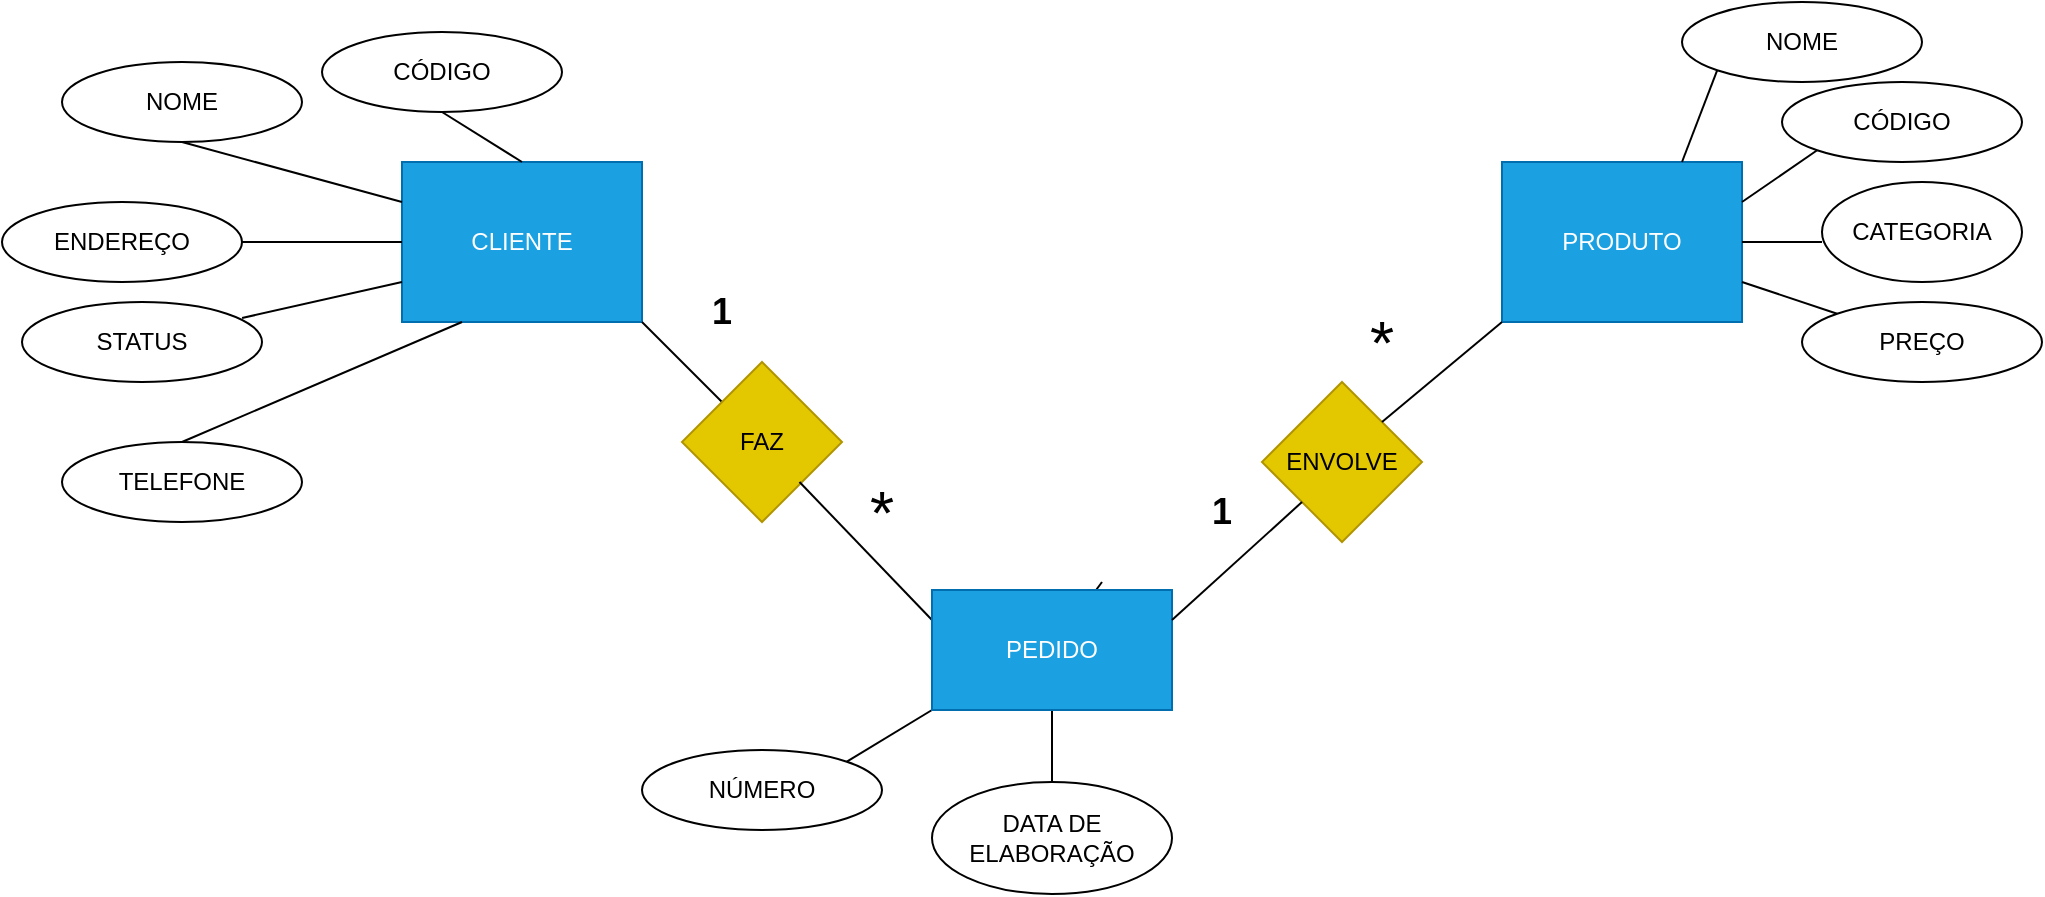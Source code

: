 <mxfile version="22.0.4" type="device">
  <diagram name="Página-1" id="-0S6NTImqDzfElU1o9Um">
    <mxGraphModel dx="880" dy="470" grid="1" gridSize="10" guides="1" tooltips="1" connect="1" arrows="1" fold="1" page="1" pageScale="1" pageWidth="1169" pageHeight="827" math="0" shadow="0">
      <root>
        <mxCell id="0" />
        <mxCell id="1" parent="0" />
        <mxCell id="ZSfIfETq9DyhomvHQFUS-1" value="PRODUTO" style="rounded=0;whiteSpace=wrap;html=1;fillColor=#1ba1e2;fontColor=#ffffff;strokeColor=#006EAF;" vertex="1" parent="1">
          <mxGeometry x="750" y="120" width="120" height="80" as="geometry" />
        </mxCell>
        <mxCell id="ZSfIfETq9DyhomvHQFUS-2" value="NOME" style="ellipse;whiteSpace=wrap;html=1;" vertex="1" parent="1">
          <mxGeometry x="840" y="40" width="120" height="40" as="geometry" />
        </mxCell>
        <mxCell id="ZSfIfETq9DyhomvHQFUS-3" value="CÓDIGO" style="ellipse;whiteSpace=wrap;html=1;" vertex="1" parent="1">
          <mxGeometry x="890" y="80" width="120" height="40" as="geometry" />
        </mxCell>
        <mxCell id="ZSfIfETq9DyhomvHQFUS-4" value="PREÇO" style="ellipse;whiteSpace=wrap;html=1;" vertex="1" parent="1">
          <mxGeometry x="900" y="190" width="120" height="40" as="geometry" />
        </mxCell>
        <mxCell id="ZSfIfETq9DyhomvHQFUS-5" value="CATEGORIA" style="ellipse;whiteSpace=wrap;html=1;" vertex="1" parent="1">
          <mxGeometry x="910" y="130" width="100" height="50" as="geometry" />
        </mxCell>
        <mxCell id="ZSfIfETq9DyhomvHQFUS-6" value="" style="endArrow=none;html=1;rounded=0;entryX=0;entryY=1;entryDx=0;entryDy=0;exitX=0.75;exitY=0;exitDx=0;exitDy=0;" edge="1" parent="1" source="ZSfIfETq9DyhomvHQFUS-1" target="ZSfIfETq9DyhomvHQFUS-2">
          <mxGeometry width="50" height="50" relative="1" as="geometry">
            <mxPoint x="800" y="135" as="sourcePoint" />
            <mxPoint x="850" y="85" as="targetPoint" />
          </mxGeometry>
        </mxCell>
        <mxCell id="ZSfIfETq9DyhomvHQFUS-9" value="" style="endArrow=none;html=1;rounded=0;exitX=1;exitY=0.5;exitDx=0;exitDy=0;" edge="1" parent="1" source="ZSfIfETq9DyhomvHQFUS-1">
          <mxGeometry width="50" height="50" relative="1" as="geometry">
            <mxPoint x="850" y="160" as="sourcePoint" />
            <mxPoint x="910" y="160" as="targetPoint" />
          </mxGeometry>
        </mxCell>
        <mxCell id="ZSfIfETq9DyhomvHQFUS-10" value="" style="endArrow=none;html=1;rounded=0;exitX=0;exitY=0;exitDx=0;exitDy=0;entryX=1;entryY=0.75;entryDx=0;entryDy=0;" edge="1" parent="1" source="ZSfIfETq9DyhomvHQFUS-4" target="ZSfIfETq9DyhomvHQFUS-1">
          <mxGeometry width="50" height="50" relative="1" as="geometry">
            <mxPoint x="690" y="265" as="sourcePoint" />
            <mxPoint x="740" y="215" as="targetPoint" />
          </mxGeometry>
        </mxCell>
        <mxCell id="ZSfIfETq9DyhomvHQFUS-11" value="CLIENTE" style="rounded=0;whiteSpace=wrap;html=1;fillColor=#1ba1e2;fontColor=#ffffff;strokeColor=#006EAF;" vertex="1" parent="1">
          <mxGeometry x="200" y="120" width="120" height="80" as="geometry" />
        </mxCell>
        <mxCell id="ZSfIfETq9DyhomvHQFUS-12" value="NOME" style="ellipse;whiteSpace=wrap;html=1;" vertex="1" parent="1">
          <mxGeometry x="30" y="70" width="120" height="40" as="geometry" />
        </mxCell>
        <mxCell id="ZSfIfETq9DyhomvHQFUS-13" value="CÓDIGO" style="ellipse;whiteSpace=wrap;html=1;" vertex="1" parent="1">
          <mxGeometry x="160" y="55" width="120" height="40" as="geometry" />
        </mxCell>
        <mxCell id="ZSfIfETq9DyhomvHQFUS-14" value="ENDEREÇO" style="ellipse;whiteSpace=wrap;html=1;" vertex="1" parent="1">
          <mxGeometry y="140" width="120" height="40" as="geometry" />
        </mxCell>
        <mxCell id="ZSfIfETq9DyhomvHQFUS-15" value="" style="endArrow=none;html=1;rounded=0;entryX=0.5;entryY=1;entryDx=0;entryDy=0;exitX=0;exitY=0.25;exitDx=0;exitDy=0;" edge="1" parent="1" target="ZSfIfETq9DyhomvHQFUS-12" source="ZSfIfETq9DyhomvHQFUS-11">
          <mxGeometry width="50" height="50" relative="1" as="geometry">
            <mxPoint x="140" y="150" as="sourcePoint" />
            <mxPoint x="190" y="100" as="targetPoint" />
          </mxGeometry>
        </mxCell>
        <mxCell id="ZSfIfETq9DyhomvHQFUS-16" value="" style="endArrow=none;html=1;rounded=0;entryX=0.5;entryY=0;entryDx=0;entryDy=0;exitX=0.5;exitY=1;exitDx=0;exitDy=0;" edge="1" parent="1" source="ZSfIfETq9DyhomvHQFUS-13" target="ZSfIfETq9DyhomvHQFUS-11">
          <mxGeometry width="50" height="50" relative="1" as="geometry">
            <mxPoint x="40" y="160" as="sourcePoint" />
            <mxPoint x="90" y="110" as="targetPoint" />
            <Array as="points" />
          </mxGeometry>
        </mxCell>
        <mxCell id="ZSfIfETq9DyhomvHQFUS-18" value="" style="endArrow=none;html=1;rounded=0;exitX=1;exitY=0.5;exitDx=0;exitDy=0;entryX=0;entryY=0.5;entryDx=0;entryDy=0;" edge="1" parent="1" source="ZSfIfETq9DyhomvHQFUS-14" target="ZSfIfETq9DyhomvHQFUS-11">
          <mxGeometry width="50" height="50" relative="1" as="geometry">
            <mxPoint x="120" y="175" as="sourcePoint" />
            <mxPoint x="440" y="160" as="targetPoint" />
          </mxGeometry>
        </mxCell>
        <mxCell id="ZSfIfETq9DyhomvHQFUS-19" value="TELEFONE" style="ellipse;whiteSpace=wrap;html=1;" vertex="1" parent="1">
          <mxGeometry x="30" y="260" width="120" height="40" as="geometry" />
        </mxCell>
        <mxCell id="ZSfIfETq9DyhomvHQFUS-20" value="STATUS" style="ellipse;whiteSpace=wrap;html=1;" vertex="1" parent="1">
          <mxGeometry x="10" y="190" width="120" height="40" as="geometry" />
        </mxCell>
        <mxCell id="ZSfIfETq9DyhomvHQFUS-22" value="" style="endArrow=none;html=1;rounded=0;exitX=0.917;exitY=0.2;exitDx=0;exitDy=0;entryX=0;entryY=0.75;entryDx=0;entryDy=0;exitPerimeter=0;" edge="1" parent="1" source="ZSfIfETq9DyhomvHQFUS-20" target="ZSfIfETq9DyhomvHQFUS-11">
          <mxGeometry width="50" height="50" relative="1" as="geometry">
            <mxPoint x="160" y="265" as="sourcePoint" />
            <mxPoint x="210" y="215" as="targetPoint" />
          </mxGeometry>
        </mxCell>
        <mxCell id="ZSfIfETq9DyhomvHQFUS-23" value="" style="endArrow=none;html=1;rounded=0;exitX=0.5;exitY=0;exitDx=0;exitDy=0;entryX=0.25;entryY=1;entryDx=0;entryDy=0;" edge="1" parent="1" source="ZSfIfETq9DyhomvHQFUS-19" target="ZSfIfETq9DyhomvHQFUS-11">
          <mxGeometry width="50" height="50" relative="1" as="geometry">
            <mxPoint x="100" y="265" as="sourcePoint" />
            <mxPoint x="150" y="215" as="targetPoint" />
          </mxGeometry>
        </mxCell>
        <mxCell id="ZSfIfETq9DyhomvHQFUS-24" value="" style="endArrow=none;html=1;rounded=0;exitX=1;exitY=0.25;exitDx=0;exitDy=0;entryX=0;entryY=1;entryDx=0;entryDy=0;" edge="1" parent="1" source="ZSfIfETq9DyhomvHQFUS-1" target="ZSfIfETq9DyhomvHQFUS-3">
          <mxGeometry width="50" height="50" relative="1" as="geometry">
            <mxPoint x="850" y="180" as="sourcePoint" />
            <mxPoint x="900" y="130" as="targetPoint" />
          </mxGeometry>
        </mxCell>
        <mxCell id="ZSfIfETq9DyhomvHQFUS-27" value="NÚMERO" style="ellipse;whiteSpace=wrap;html=1;" vertex="1" parent="1">
          <mxGeometry x="320" y="414" width="120" height="40" as="geometry" />
        </mxCell>
        <mxCell id="ZSfIfETq9DyhomvHQFUS-28" value="DATA DE ELABORAÇÃO" style="ellipse;whiteSpace=wrap;html=1;" vertex="1" parent="1">
          <mxGeometry x="465" y="430" width="120" height="56" as="geometry" />
        </mxCell>
        <mxCell id="ZSfIfETq9DyhomvHQFUS-29" value="" style="endArrow=none;html=1;rounded=0;entryX=0;entryY=1;entryDx=0;entryDy=0;exitX=1;exitY=0;exitDx=0;exitDy=0;" edge="1" parent="1" source="ZSfIfETq9DyhomvHQFUS-27" target="ZSfIfETq9DyhomvHQFUS-26">
          <mxGeometry width="50" height="50" relative="1" as="geometry">
            <mxPoint x="410" y="350" as="sourcePoint" />
            <mxPoint x="460" y="300" as="targetPoint" />
          </mxGeometry>
        </mxCell>
        <mxCell id="ZSfIfETq9DyhomvHQFUS-30" value="" style="endArrow=none;html=1;rounded=0;entryX=0.5;entryY=1;entryDx=0;entryDy=0;exitX=0.5;exitY=0;exitDx=0;exitDy=0;" edge="1" parent="1" source="ZSfIfETq9DyhomvHQFUS-28" target="ZSfIfETq9DyhomvHQFUS-26">
          <mxGeometry width="50" height="50" relative="1" as="geometry">
            <mxPoint x="520" y="386" as="sourcePoint" />
            <mxPoint x="570" y="336" as="targetPoint" />
          </mxGeometry>
        </mxCell>
        <mxCell id="ZSfIfETq9DyhomvHQFUS-31" value="" style="endArrow=none;html=1;rounded=0;entryX=1;entryY=1;entryDx=0;entryDy=0;exitX=0;exitY=0;exitDx=0;exitDy=0;" edge="1" parent="1" source="ZSfIfETq9DyhomvHQFUS-32" target="ZSfIfETq9DyhomvHQFUS-11">
          <mxGeometry width="50" height="50" relative="1" as="geometry">
            <mxPoint x="340" y="220" as="sourcePoint" />
            <mxPoint x="370" y="210" as="targetPoint" />
          </mxGeometry>
        </mxCell>
        <mxCell id="ZSfIfETq9DyhomvHQFUS-32" value="FAZ" style="rhombus;whiteSpace=wrap;html=1;fillColor=#e3c800;fontColor=#000000;strokeColor=#B09500;" vertex="1" parent="1">
          <mxGeometry x="340" y="220" width="80" height="80" as="geometry" />
        </mxCell>
        <mxCell id="ZSfIfETq9DyhomvHQFUS-33" value="" style="endArrow=none;html=1;rounded=0;" edge="1" parent="1" source="ZSfIfETq9DyhomvHQFUS-26">
          <mxGeometry width="50" height="50" relative="1" as="geometry">
            <mxPoint x="500" y="380" as="sourcePoint" />
            <mxPoint x="550" y="330" as="targetPoint" />
          </mxGeometry>
        </mxCell>
        <mxCell id="ZSfIfETq9DyhomvHQFUS-34" value="" style="endArrow=none;html=1;rounded=0;exitX=0;exitY=0.25;exitDx=0;exitDy=0;" edge="1" parent="1" source="ZSfIfETq9DyhomvHQFUS-26">
          <mxGeometry width="50" height="50" relative="1" as="geometry">
            <mxPoint x="380" y="330" as="sourcePoint" />
            <mxPoint x="398.75" y="280" as="targetPoint" />
          </mxGeometry>
        </mxCell>
        <mxCell id="ZSfIfETq9DyhomvHQFUS-26" value="PEDIDO" style="rounded=0;whiteSpace=wrap;html=1;fillColor=#1ba1e2;fontColor=#ffffff;strokeColor=#006EAF;" vertex="1" parent="1">
          <mxGeometry x="465" y="334" width="120" height="60" as="geometry" />
        </mxCell>
        <mxCell id="ZSfIfETq9DyhomvHQFUS-35" value="ENVOLVE" style="rhombus;whiteSpace=wrap;html=1;fillColor=#e3c800;fontColor=#000000;strokeColor=#B09500;" vertex="1" parent="1">
          <mxGeometry x="630" y="230" width="80" height="80" as="geometry" />
        </mxCell>
        <mxCell id="ZSfIfETq9DyhomvHQFUS-36" value="" style="endArrow=none;html=1;rounded=0;exitX=1;exitY=0;exitDx=0;exitDy=0;entryX=0;entryY=1;entryDx=0;entryDy=0;" edge="1" parent="1" source="ZSfIfETq9DyhomvHQFUS-35" target="ZSfIfETq9DyhomvHQFUS-1">
          <mxGeometry width="50" height="50" relative="1" as="geometry">
            <mxPoint x="670" y="240" as="sourcePoint" />
            <mxPoint x="720" y="190" as="targetPoint" />
          </mxGeometry>
        </mxCell>
        <mxCell id="ZSfIfETq9DyhomvHQFUS-37" value="" style="endArrow=none;html=1;rounded=0;entryX=0;entryY=1;entryDx=0;entryDy=0;exitX=1;exitY=0.25;exitDx=0;exitDy=0;" edge="1" parent="1" source="ZSfIfETq9DyhomvHQFUS-26" target="ZSfIfETq9DyhomvHQFUS-35">
          <mxGeometry width="50" height="50" relative="1" as="geometry">
            <mxPoint x="580" y="320" as="sourcePoint" />
            <mxPoint x="610" y="280" as="targetPoint" />
          </mxGeometry>
        </mxCell>
        <mxCell id="ZSfIfETq9DyhomvHQFUS-38" value="&lt;font style=&quot;font-size: 18px;&quot;&gt;&lt;b&gt;1&lt;/b&gt;&lt;/font&gt;" style="text;html=1;strokeColor=none;fillColor=none;align=center;verticalAlign=middle;whiteSpace=wrap;rounded=0;" vertex="1" parent="1">
          <mxGeometry x="330" y="180" width="60" height="30" as="geometry" />
        </mxCell>
        <mxCell id="ZSfIfETq9DyhomvHQFUS-39" value="&lt;font style=&quot;font-size: 31px;&quot;&gt;*&lt;/font&gt;" style="text;html=1;strokeColor=none;fillColor=none;align=center;verticalAlign=middle;whiteSpace=wrap;rounded=0;" vertex="1" parent="1">
          <mxGeometry x="410" y="280" width="60" height="30" as="geometry" />
        </mxCell>
        <mxCell id="ZSfIfETq9DyhomvHQFUS-40" value="&lt;font style=&quot;font-size: 18px;&quot;&gt;&lt;b&gt;1&lt;/b&gt;&lt;/font&gt;" style="text;html=1;strokeColor=none;fillColor=none;align=center;verticalAlign=middle;whiteSpace=wrap;rounded=0;" vertex="1" parent="1">
          <mxGeometry x="580" y="280" width="60" height="30" as="geometry" />
        </mxCell>
        <mxCell id="ZSfIfETq9DyhomvHQFUS-41" value="&lt;font style=&quot;font-size: 31px;&quot;&gt;*&lt;/font&gt;" style="text;html=1;strokeColor=none;fillColor=none;align=center;verticalAlign=middle;whiteSpace=wrap;rounded=0;" vertex="1" parent="1">
          <mxGeometry x="660" y="195" width="60" height="30" as="geometry" />
        </mxCell>
      </root>
    </mxGraphModel>
  </diagram>
</mxfile>
